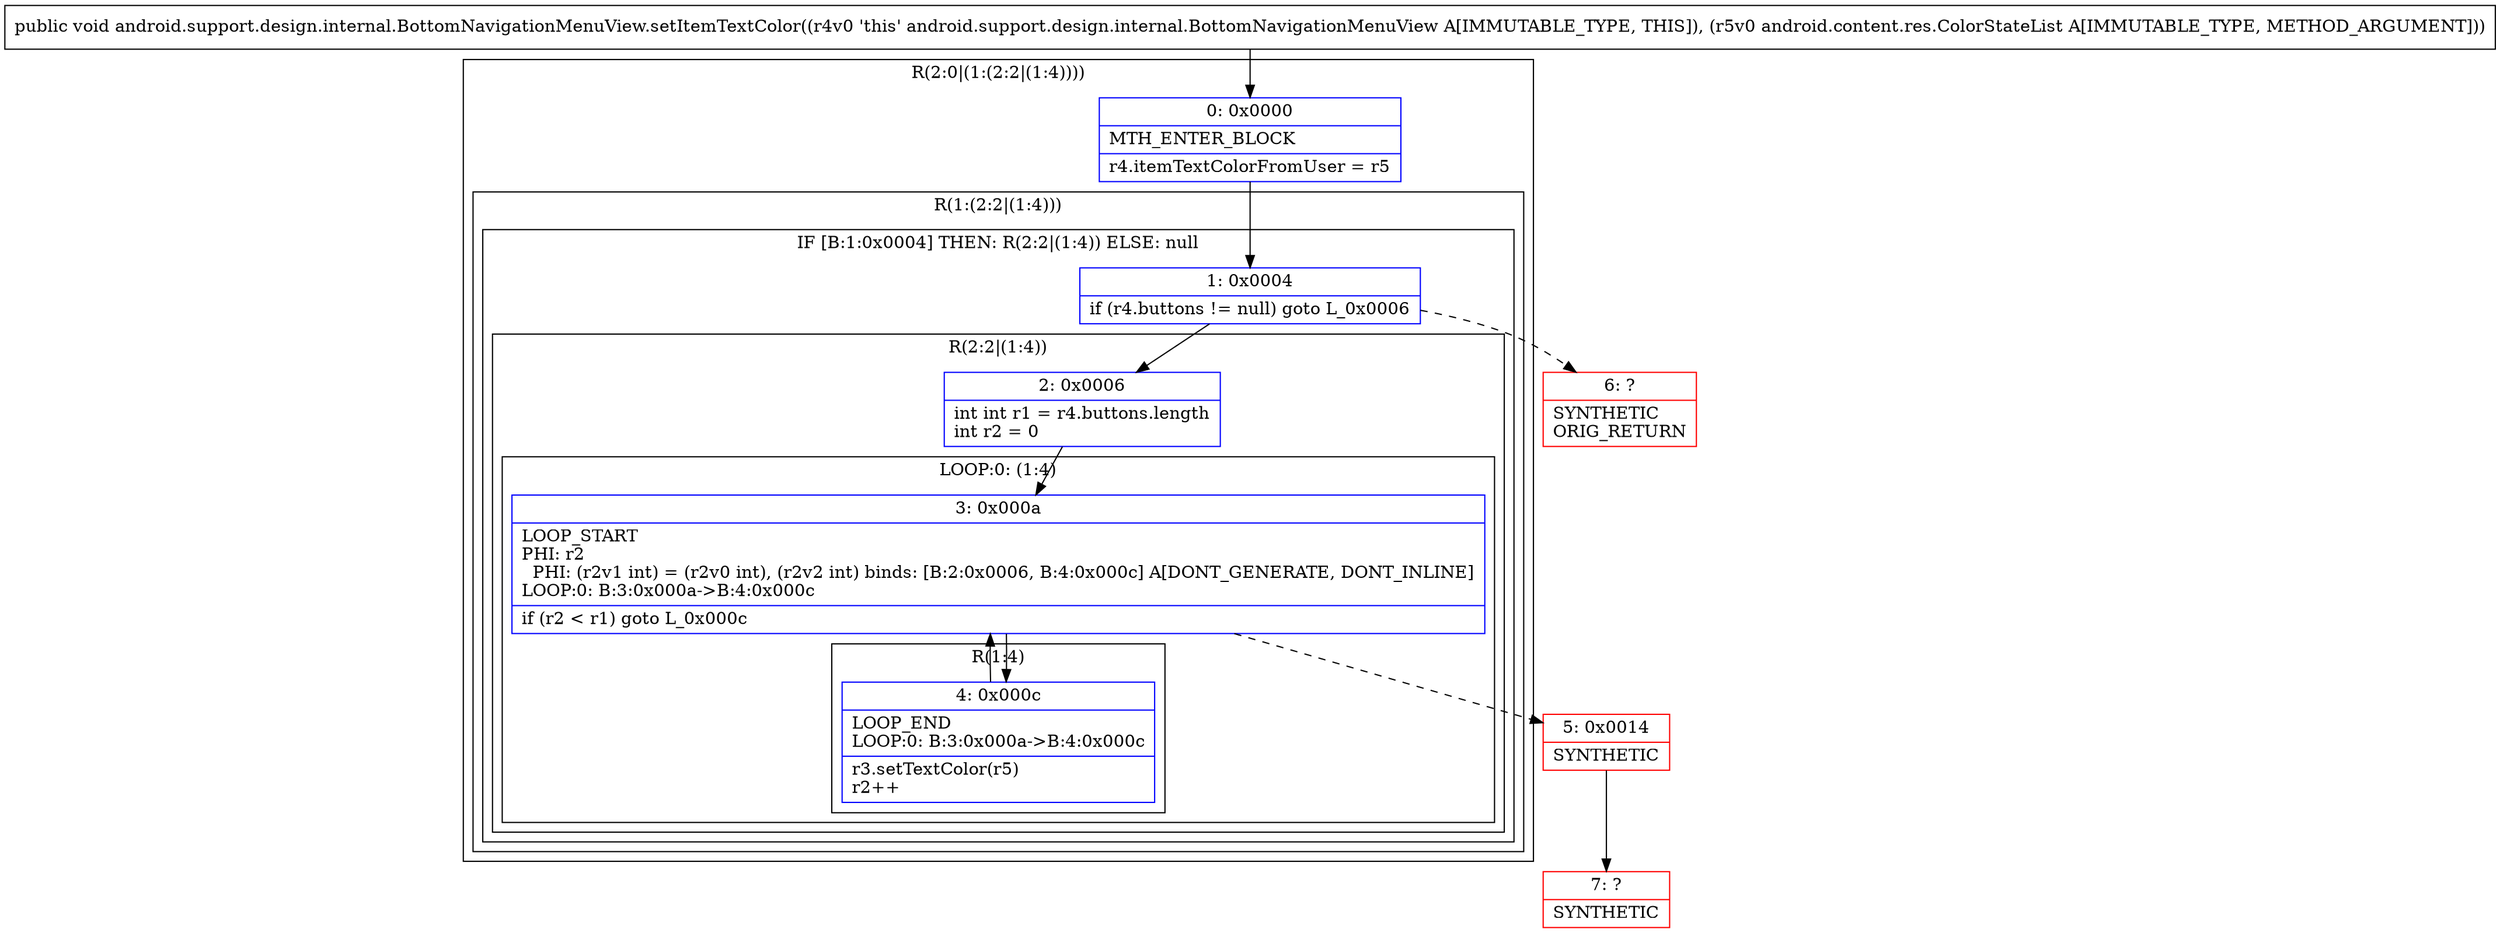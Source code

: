 digraph "CFG forandroid.support.design.internal.BottomNavigationMenuView.setItemTextColor(Landroid\/content\/res\/ColorStateList;)V" {
subgraph cluster_Region_1013607754 {
label = "R(2:0|(1:(2:2|(1:4))))";
node [shape=record,color=blue];
Node_0 [shape=record,label="{0\:\ 0x0000|MTH_ENTER_BLOCK\l|r4.itemTextColorFromUser = r5\l}"];
subgraph cluster_Region_1824563158 {
label = "R(1:(2:2|(1:4)))";
node [shape=record,color=blue];
subgraph cluster_IfRegion_2050612586 {
label = "IF [B:1:0x0004] THEN: R(2:2|(1:4)) ELSE: null";
node [shape=record,color=blue];
Node_1 [shape=record,label="{1\:\ 0x0004|if (r4.buttons != null) goto L_0x0006\l}"];
subgraph cluster_Region_1989949060 {
label = "R(2:2|(1:4))";
node [shape=record,color=blue];
Node_2 [shape=record,label="{2\:\ 0x0006|int int r1 = r4.buttons.length\lint r2 = 0\l}"];
subgraph cluster_LoopRegion_2130561940 {
label = "LOOP:0: (1:4)";
node [shape=record,color=blue];
Node_3 [shape=record,label="{3\:\ 0x000a|LOOP_START\lPHI: r2 \l  PHI: (r2v1 int) = (r2v0 int), (r2v2 int) binds: [B:2:0x0006, B:4:0x000c] A[DONT_GENERATE, DONT_INLINE]\lLOOP:0: B:3:0x000a\-\>B:4:0x000c\l|if (r2 \< r1) goto L_0x000c\l}"];
subgraph cluster_Region_2130536361 {
label = "R(1:4)";
node [shape=record,color=blue];
Node_4 [shape=record,label="{4\:\ 0x000c|LOOP_END\lLOOP:0: B:3:0x000a\-\>B:4:0x000c\l|r3.setTextColor(r5)\lr2++\l}"];
}
}
}
}
}
}
Node_5 [shape=record,color=red,label="{5\:\ 0x0014|SYNTHETIC\l}"];
Node_6 [shape=record,color=red,label="{6\:\ ?|SYNTHETIC\lORIG_RETURN\l}"];
Node_7 [shape=record,color=red,label="{7\:\ ?|SYNTHETIC\l}"];
MethodNode[shape=record,label="{public void android.support.design.internal.BottomNavigationMenuView.setItemTextColor((r4v0 'this' android.support.design.internal.BottomNavigationMenuView A[IMMUTABLE_TYPE, THIS]), (r5v0 android.content.res.ColorStateList A[IMMUTABLE_TYPE, METHOD_ARGUMENT])) }"];
MethodNode -> Node_0;
Node_0 -> Node_1;
Node_1 -> Node_2;
Node_1 -> Node_6[style=dashed];
Node_2 -> Node_3;
Node_3 -> Node_4;
Node_3 -> Node_5[style=dashed];
Node_4 -> Node_3;
Node_5 -> Node_7;
}


